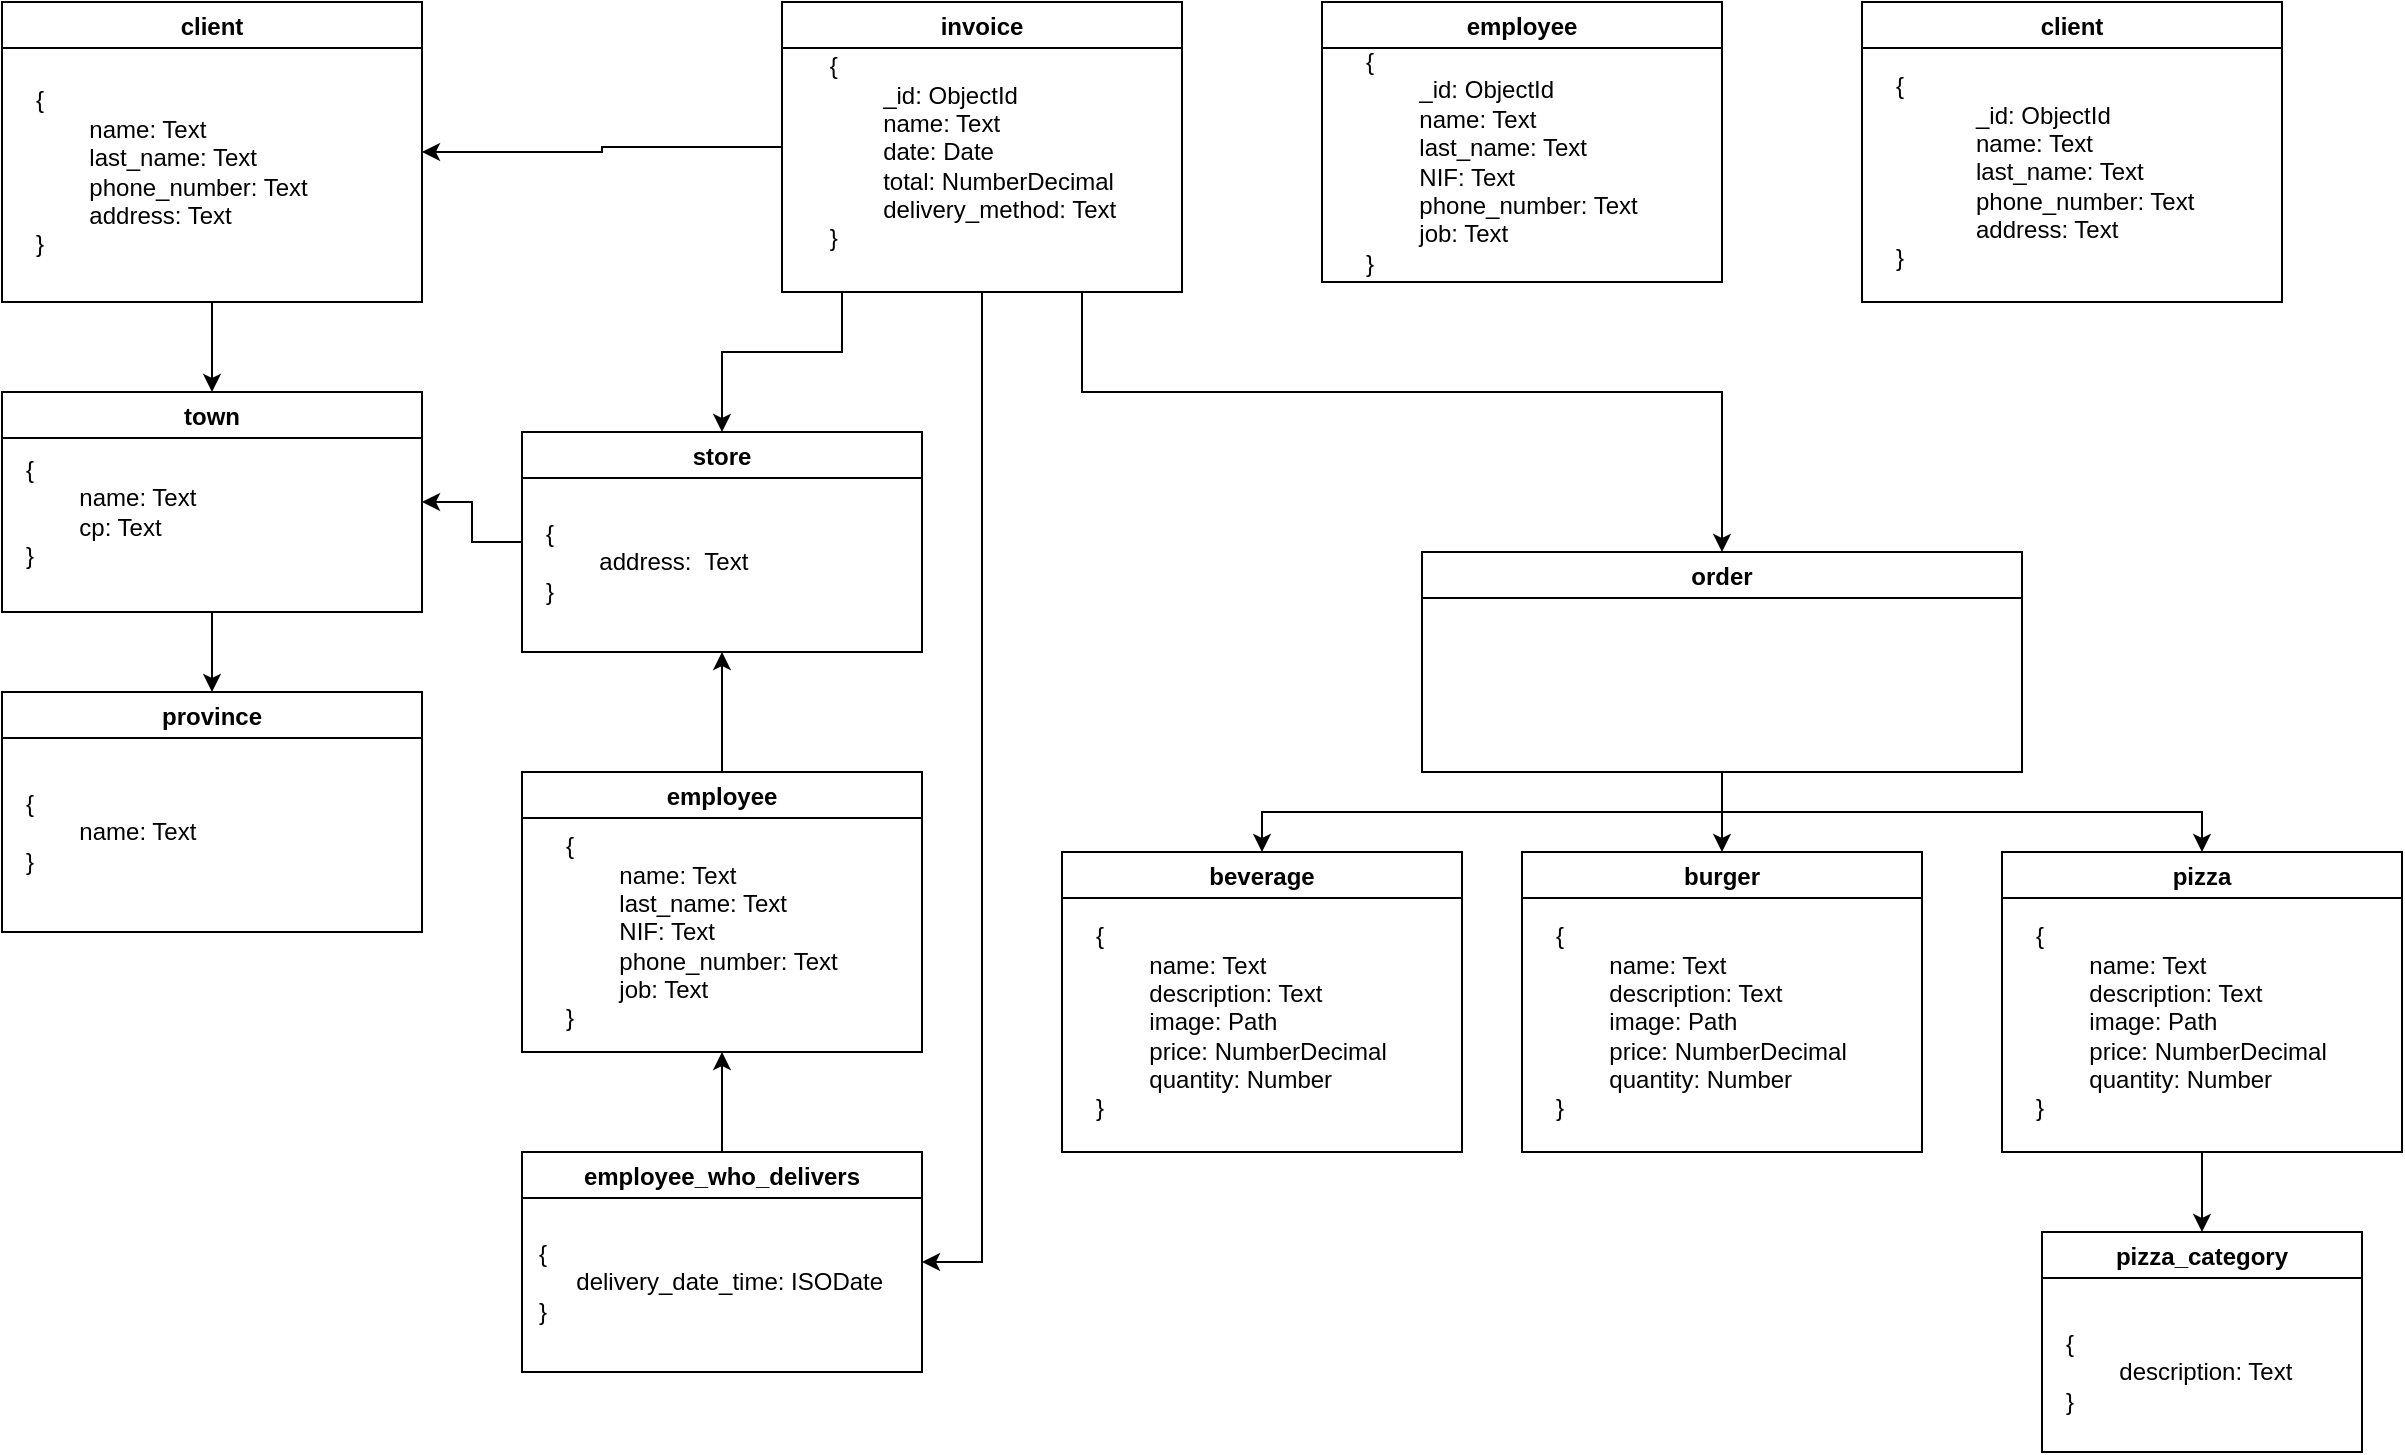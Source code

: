 <mxfile version="19.0.3" type="device"><diagram id="C5RBs43oDa-KdzZeNtuy" name="Page-1"><mxGraphModel dx="1354" dy="743" grid="1" gridSize="10" guides="1" tooltips="1" connect="1" arrows="1" fold="1" page="1" pageScale="1" pageWidth="1600" pageHeight="1200" math="0" shadow="0"><root><mxCell id="WIyWlLk6GJQsqaUBKTNV-0"/><mxCell id="WIyWlLk6GJQsqaUBKTNV-1" parent="WIyWlLk6GJQsqaUBKTNV-0"/><mxCell id="sqfOxnnOdMjknhBehZtX-23" style="edgeStyle=orthogonalEdgeStyle;rounded=0;orthogonalLoop=1;jettySize=auto;html=1;entryX=0.5;entryY=0;entryDx=0;entryDy=0;" parent="WIyWlLk6GJQsqaUBKTNV-1" source="o5_gNWRg41czJan4B2yj-2" target="sqfOxnnOdMjknhBehZtX-21" edge="1"><mxGeometry relative="1" as="geometry"><Array as="points"><mxPoint x="530" y="230"/><mxPoint x="470" y="230"/></Array></mxGeometry></mxCell><mxCell id="sqfOxnnOdMjknhBehZtX-25" style="edgeStyle=orthogonalEdgeStyle;rounded=0;orthogonalLoop=1;jettySize=auto;html=1;entryX=0.5;entryY=0;entryDx=0;entryDy=0;exitX=0.75;exitY=1;exitDx=0;exitDy=0;" parent="WIyWlLk6GJQsqaUBKTNV-1" source="o5_gNWRg41czJan4B2yj-2" target="PoZTR60HOkbxVuuCzcKy-11" edge="1"><mxGeometry relative="1" as="geometry"><Array as="points"><mxPoint x="650" y="250"/><mxPoint x="970" y="250"/></Array></mxGeometry></mxCell><mxCell id="sqfOxnnOdMjknhBehZtX-26" style="edgeStyle=orthogonalEdgeStyle;rounded=0;orthogonalLoop=1;jettySize=auto;html=1;" parent="WIyWlLk6GJQsqaUBKTNV-1" source="o5_gNWRg41czJan4B2yj-2" target="o5_gNWRg41czJan4B2yj-6" edge="1"><mxGeometry relative="1" as="geometry"><Array as="points"><mxPoint x="600" y="685"/></Array></mxGeometry></mxCell><mxCell id="mJ-gGtbz9-K5RmOBxNhC-6" style="edgeStyle=orthogonalEdgeStyle;rounded=0;orthogonalLoop=1;jettySize=auto;html=1;entryX=1;entryY=0.5;entryDx=0;entryDy=0;" parent="WIyWlLk6GJQsqaUBKTNV-1" source="o5_gNWRg41czJan4B2yj-2" target="o5_gNWRg41czJan4B2yj-3" edge="1"><mxGeometry relative="1" as="geometry"/></mxCell><mxCell id="o5_gNWRg41czJan4B2yj-2" value="invoice" style="swimlane;startSize=23;" parent="WIyWlLk6GJQsqaUBKTNV-1" vertex="1"><mxGeometry x="500" y="55" width="200" height="145" as="geometry"/></mxCell><mxCell id="o5_gNWRg41czJan4B2yj-8" value="&lt;div align=&quot;left&quot;&gt;{&lt;/div&gt;&lt;div align=&quot;left&quot;&gt;&lt;span style=&quot;white-space: pre;&quot;&gt;&#9;&lt;/span&gt;_id: ObjectId&lt;/div&gt;&lt;div align=&quot;left&quot;&gt;&lt;span style=&quot;white-space: pre;&quot;&gt;&#9;&lt;/span&gt;name: Text&lt;br&gt;&lt;/div&gt;&lt;div align=&quot;left&quot;&gt;&lt;span style=&quot;white-space: pre;&quot;&gt;&#9;&lt;/span&gt;date: Date&lt;/div&gt;&lt;div align=&quot;left&quot;&gt;&lt;span style=&quot;white-space: pre;&quot;&gt;&#9;total: NumberDecimal&lt;/span&gt;&lt;/div&gt;&lt;div align=&quot;left&quot;&gt;&lt;span style=&quot;white-space: pre;&quot;&gt;&#9;&lt;/span&gt;delivery_method: Text&lt;br&gt;&lt;/div&gt;&lt;div align=&quot;left&quot;&gt;}&lt;br&gt;&lt;/div&gt;" style="text;html=1;align=center;verticalAlign=middle;resizable=0;points=[];autosize=1;strokeColor=none;fillColor=none;" parent="o5_gNWRg41czJan4B2yj-2" vertex="1"><mxGeometry x="10" y="20" width="170" height="110" as="geometry"/></mxCell><mxCell id="sqfOxnnOdMjknhBehZtX-13" style="edgeStyle=orthogonalEdgeStyle;rounded=0;orthogonalLoop=1;jettySize=auto;html=1;entryX=0.5;entryY=0;entryDx=0;entryDy=0;" parent="WIyWlLk6GJQsqaUBKTNV-1" source="o5_gNWRg41czJan4B2yj-3" target="sqfOxnnOdMjknhBehZtX-14" edge="1"><mxGeometry relative="1" as="geometry"><mxPoint x="100" y="375" as="targetPoint"/></mxGeometry></mxCell><mxCell id="o5_gNWRg41czJan4B2yj-3" value="client" style="swimlane;" parent="WIyWlLk6GJQsqaUBKTNV-1" vertex="1"><mxGeometry x="110" y="55" width="210" height="150" as="geometry"/></mxCell><mxCell id="PoZTR60HOkbxVuuCzcKy-0" value="&lt;div&gt;{&lt;/div&gt;&lt;div&gt;&lt;span style=&quot;white-space: pre;&quot;&gt;&lt;span style=&quot;white-space: pre;&quot;&gt;&#9;&lt;/span&gt;name: Text&lt;/span&gt;&lt;/div&gt;&lt;div&gt;&lt;span style=&quot;white-space: pre;&quot;&gt;&lt;span style=&quot;white-space: pre;&quot;&gt;&#9;&lt;/span&gt;last_name: Text&lt;br&gt;&lt;/span&gt;&lt;/div&gt;&lt;div&gt;&lt;span style=&quot;white-space: pre;&quot;&gt;&#9;&lt;/span&gt;phone_number: Text&lt;/div&gt;&lt;div&gt;&lt;span style=&quot;white-space: pre;&quot;&gt;&#9;&lt;/span&gt;address: Text&lt;br&gt;&lt;/div&gt;&lt;div&gt;}&lt;br&gt;&lt;/div&gt;" style="text;html=1;align=left;verticalAlign=middle;resizable=0;points=[];autosize=1;strokeColor=none;fillColor=none;" parent="o5_gNWRg41czJan4B2yj-3" vertex="1"><mxGeometry x="15" y="40" width="150" height="90" as="geometry"/></mxCell><mxCell id="o5_gNWRg41czJan4B2yj-4" value="burger" style="swimlane;startSize=23;" parent="WIyWlLk6GJQsqaUBKTNV-1" vertex="1"><mxGeometry x="870" y="480" width="200" height="150" as="geometry"/></mxCell><mxCell id="PoZTR60HOkbxVuuCzcKy-4" value="&lt;div&gt;{&lt;/div&gt;&lt;div&gt;&lt;span style=&quot;white-space: pre;&quot;&gt;&lt;span style=&quot;white-space: pre;&quot;&gt;&#9;name&lt;/span&gt;&lt;/span&gt;: Text&lt;/div&gt;&lt;div&gt;&lt;span style=&quot;white-space: pre;&quot;&gt;&#9;description&lt;/span&gt;: Text&lt;/div&gt;&lt;div&gt;&lt;span style=&quot;white-space: pre;&quot;&gt;&#9;image&lt;/span&gt;: Path&lt;/div&gt;&lt;div&gt;&lt;span style=&quot;white-space: pre;&quot;&gt;&#9;&lt;/span&gt;price: NumberDecimal&lt;/div&gt;&lt;div&gt;&lt;span style=&quot;white-space: pre;&quot;&gt;&#9;&lt;/span&gt;quantity: Number&lt;br&gt;&lt;/div&gt;&lt;div&gt;}&lt;br&gt;&lt;/div&gt;" style="text;html=1;align=left;verticalAlign=middle;resizable=0;points=[];autosize=1;strokeColor=none;fillColor=none;" parent="o5_gNWRg41czJan4B2yj-4" vertex="1"><mxGeometry x="15" y="30" width="170" height="110" as="geometry"/></mxCell><mxCell id="hD5hWrOOeIvtHousda3K-3" style="edgeStyle=orthogonalEdgeStyle;rounded=0;orthogonalLoop=1;jettySize=auto;html=1;entryX=0.5;entryY=1;entryDx=0;entryDy=0;" parent="WIyWlLk6GJQsqaUBKTNV-1" source="o5_gNWRg41czJan4B2yj-6" target="hD5hWrOOeIvtHousda3K-0" edge="1"><mxGeometry relative="1" as="geometry"/></mxCell><mxCell id="o5_gNWRg41czJan4B2yj-6" value="employee_who_delivers" style="swimlane;" parent="WIyWlLk6GJQsqaUBKTNV-1" vertex="1"><mxGeometry x="370" y="630" width="200" height="110" as="geometry"/></mxCell><mxCell id="hD5hWrOOeIvtHousda3K-5" value="{&lt;br&gt;&lt;span style=&quot;white-space: pre;&quot;&gt;&#9;&lt;span style=&quot;white-space: pre;&quot;&gt;&#9;&lt;/span&gt;&lt;span style=&quot;white-space: pre;&quot;&gt;&#9;&lt;/span&gt;&lt;span style=&quot;white-space: pre;&quot;&gt;&#9;&lt;/span&gt;&lt;span style=&quot;white-space: pre;&quot;&gt;&#9;&lt;/span&gt;&lt;span style=&quot;white-space: pre;&quot;&gt;&#9;&lt;/span&gt;&lt;span style=&quot;white-space: pre;&quot;&gt;&#9;&lt;/span&gt;&lt;/span&gt;delivery_date_time: ISODate&lt;br&gt;}" style="text;html=1;align=center;verticalAlign=middle;resizable=0;points=[];autosize=1;strokeColor=none;fillColor=none;" parent="o5_gNWRg41czJan4B2yj-6" vertex="1"><mxGeometry x="-170" y="40" width="360" height="50" as="geometry"/></mxCell><mxCell id="sqfOxnnOdMjknhBehZtX-9" style="edgeStyle=orthogonalEdgeStyle;rounded=0;orthogonalLoop=1;jettySize=auto;html=1;" parent="WIyWlLk6GJQsqaUBKTNV-1" source="PoZTR60HOkbxVuuCzcKy-11" target="sqfOxnnOdMjknhBehZtX-0" edge="1"><mxGeometry relative="1" as="geometry"/></mxCell><mxCell id="sqfOxnnOdMjknhBehZtX-10" style="edgeStyle=orthogonalEdgeStyle;rounded=0;orthogonalLoop=1;jettySize=auto;html=1;" parent="WIyWlLk6GJQsqaUBKTNV-1" source="PoZTR60HOkbxVuuCzcKy-11" target="sqfOxnnOdMjknhBehZtX-2" edge="1"><mxGeometry relative="1" as="geometry"/></mxCell><mxCell id="PoZTR60HOkbxVuuCzcKy-11" value="order" style="swimlane;" parent="WIyWlLk6GJQsqaUBKTNV-1" vertex="1"><mxGeometry x="820" y="330" width="300" height="110" as="geometry"/></mxCell><mxCell id="PoZTR60HOkbxVuuCzcKy-12" value="" style="endArrow=classic;html=1;rounded=0;entryX=0.5;entryY=0;entryDx=0;entryDy=0;exitX=0.5;exitY=1;exitDx=0;exitDy=0;" parent="WIyWlLk6GJQsqaUBKTNV-1" source="PoZTR60HOkbxVuuCzcKy-11" target="o5_gNWRg41czJan4B2yj-4" edge="1"><mxGeometry width="50" height="50" relative="1" as="geometry"><mxPoint x="650" y="780" as="sourcePoint"/><mxPoint x="650" y="840" as="targetPoint"/></mxGeometry></mxCell><mxCell id="sqfOxnnOdMjknhBehZtX-16" style="edgeStyle=orthogonalEdgeStyle;rounded=0;orthogonalLoop=1;jettySize=auto;html=1;entryX=0.5;entryY=0;entryDx=0;entryDy=0;" parent="WIyWlLk6GJQsqaUBKTNV-1" source="sqfOxnnOdMjknhBehZtX-0" edge="1"><mxGeometry relative="1" as="geometry"><mxPoint x="1210" y="670" as="targetPoint"/></mxGeometry></mxCell><mxCell id="sqfOxnnOdMjknhBehZtX-0" value="pizza" style="swimlane;startSize=23;" parent="WIyWlLk6GJQsqaUBKTNV-1" vertex="1"><mxGeometry x="1110" y="480" width="200" height="150" as="geometry"/></mxCell><mxCell id="sqfOxnnOdMjknhBehZtX-1" value="&lt;div&gt;{&lt;/div&gt;&lt;div&gt;&lt;span style=&quot;white-space: pre;&quot;&gt;&lt;span style=&quot;white-space: pre;&quot;&gt;&#9;name&lt;/span&gt;&lt;/span&gt;: Text&lt;/div&gt;&lt;div&gt;&lt;span style=&quot;white-space: pre;&quot;&gt;&#9;description&lt;/span&gt;: Text&lt;/div&gt;&lt;div&gt;&lt;span style=&quot;white-space: pre;&quot;&gt;&#9;image&lt;/span&gt;: Path&lt;/div&gt;&lt;div&gt;&lt;span style=&quot;white-space: pre;&quot;&gt;&#9;&lt;/span&gt;price: NumberDecimal&lt;/div&gt;&lt;div&gt;&lt;span style=&quot;white-space: pre;&quot;&gt;&#9;&lt;/span&gt;quantity: Number&lt;br&gt;&lt;/div&gt;&lt;div&gt;}&lt;br&gt;&lt;/div&gt;" style="text;html=1;align=left;verticalAlign=middle;resizable=0;points=[];autosize=1;strokeColor=none;fillColor=none;" parent="sqfOxnnOdMjknhBehZtX-0" vertex="1"><mxGeometry x="15" y="30" width="170" height="110" as="geometry"/></mxCell><mxCell id="sqfOxnnOdMjknhBehZtX-2" value="beverage" style="swimlane;startSize=23;" parent="WIyWlLk6GJQsqaUBKTNV-1" vertex="1"><mxGeometry x="640" y="480" width="200" height="150" as="geometry"/></mxCell><mxCell id="sqfOxnnOdMjknhBehZtX-3" value="&lt;div&gt;{&lt;/div&gt;&lt;div&gt;&lt;span style=&quot;white-space: pre;&quot;&gt;&lt;span style=&quot;white-space: pre;&quot;&gt;&#9;name&lt;/span&gt;&lt;/span&gt;: Text&lt;/div&gt;&lt;div&gt;&lt;span style=&quot;white-space: pre;&quot;&gt;&#9;description&lt;/span&gt;: Text&lt;/div&gt;&lt;div&gt;&lt;span style=&quot;white-space: pre;&quot;&gt;&#9;image&lt;/span&gt;: Path&lt;/div&gt;&lt;div&gt;&lt;span style=&quot;white-space: pre;&quot;&gt;&#9;&lt;/span&gt;price: NumberDecimal&lt;/div&gt;&lt;div&gt;&lt;span style=&quot;white-space: pre;&quot;&gt;&#9;&lt;/span&gt;quantity: Number&lt;br&gt;&lt;/div&gt;&lt;div&gt;}&lt;br&gt;&lt;/div&gt;" style="text;html=1;align=left;verticalAlign=middle;resizable=0;points=[];autosize=1;strokeColor=none;fillColor=none;" parent="sqfOxnnOdMjknhBehZtX-2" vertex="1"><mxGeometry x="15" y="30" width="170" height="110" as="geometry"/></mxCell><mxCell id="sqfOxnnOdMjknhBehZtX-5" value="pizza_category" style="swimlane;" parent="WIyWlLk6GJQsqaUBKTNV-1" vertex="1"><mxGeometry x="1130" y="670" width="160" height="110" as="geometry"/></mxCell><mxCell id="sqfOxnnOdMjknhBehZtX-6" value="&lt;div&gt;{&lt;/div&gt;&lt;div&gt;&lt;span style=&quot;white-space: pre;&quot;&gt;&#9;description&lt;/span&gt;: Text&lt;/div&gt;&lt;div&gt;}&lt;br&gt;&lt;/div&gt;" style="text;html=1;align=left;verticalAlign=middle;resizable=0;points=[];autosize=1;strokeColor=none;fillColor=none;" parent="sqfOxnnOdMjknhBehZtX-5" vertex="1"><mxGeometry x="10" y="40" width="140" height="60" as="geometry"/></mxCell><mxCell id="sqfOxnnOdMjknhBehZtX-19" style="edgeStyle=orthogonalEdgeStyle;rounded=0;orthogonalLoop=1;jettySize=auto;html=1;entryX=0.5;entryY=0;entryDx=0;entryDy=0;" parent="WIyWlLk6GJQsqaUBKTNV-1" source="sqfOxnnOdMjknhBehZtX-14" target="sqfOxnnOdMjknhBehZtX-17" edge="1"><mxGeometry relative="1" as="geometry"/></mxCell><mxCell id="sqfOxnnOdMjknhBehZtX-14" value="town" style="swimlane;" parent="WIyWlLk6GJQsqaUBKTNV-1" vertex="1"><mxGeometry x="110" y="250" width="210" height="110" as="geometry"/></mxCell><mxCell id="sqfOxnnOdMjknhBehZtX-15" value="&lt;div&gt;{&lt;/div&gt;&lt;div&gt;&lt;span style=&quot;white-space: pre;&quot;&gt;&#9;name: Text&lt;/span&gt;&lt;/div&gt;&lt;div&gt;&lt;span style=&quot;white-space: pre;&quot;&gt;&lt;span style=&quot;white-space: pre;&quot;&gt;&#9;&lt;/span&gt;cp: Text&lt;br&gt;&lt;/span&gt;&lt;/div&gt;&lt;div&gt;}&lt;br&gt;&lt;/div&gt;" style="text;html=1;align=left;verticalAlign=middle;resizable=0;points=[];autosize=1;strokeColor=none;fillColor=none;" parent="sqfOxnnOdMjknhBehZtX-14" vertex="1"><mxGeometry x="10" y="25" width="110" height="70" as="geometry"/></mxCell><mxCell id="sqfOxnnOdMjknhBehZtX-17" value="province" style="swimlane;" parent="WIyWlLk6GJQsqaUBKTNV-1" vertex="1"><mxGeometry x="110" y="400" width="210" height="120" as="geometry"/></mxCell><mxCell id="sqfOxnnOdMjknhBehZtX-18" value="&lt;div&gt;{&lt;/div&gt;&lt;div&gt;&lt;span style=&quot;white-space: pre;&quot;&gt;&#9;&lt;/span&gt;name: Text&lt;/div&gt;&lt;div&gt;}&lt;br&gt;&lt;/div&gt;" style="text;html=1;align=left;verticalAlign=middle;resizable=0;points=[];autosize=1;strokeColor=none;fillColor=none;" parent="sqfOxnnOdMjknhBehZtX-17" vertex="1"><mxGeometry x="10" y="40" width="110" height="60" as="geometry"/></mxCell><mxCell id="sqfOxnnOdMjknhBehZtX-24" style="edgeStyle=orthogonalEdgeStyle;rounded=0;orthogonalLoop=1;jettySize=auto;html=1;entryX=1;entryY=0.5;entryDx=0;entryDy=0;" parent="WIyWlLk6GJQsqaUBKTNV-1" source="sqfOxnnOdMjknhBehZtX-21" target="sqfOxnnOdMjknhBehZtX-14" edge="1"><mxGeometry relative="1" as="geometry"/></mxCell><mxCell id="sqfOxnnOdMjknhBehZtX-21" value="store" style="swimlane;" parent="WIyWlLk6GJQsqaUBKTNV-1" vertex="1"><mxGeometry x="370" y="270" width="200" height="110" as="geometry"/></mxCell><mxCell id="sqfOxnnOdMjknhBehZtX-22" value="&lt;div&gt;&lt;span style=&quot;white-space: pre;&quot;&gt;{&lt;/span&gt;&lt;/div&gt;&lt;div&gt;&lt;span style=&quot;white-space: pre;&quot;&gt;&#9;&lt;/span&gt;address:&amp;nbsp; Text&lt;/div&gt;&lt;div&gt;}&lt;br&gt;&lt;/div&gt;" style="text;html=1;align=left;verticalAlign=middle;resizable=0;points=[];autosize=1;strokeColor=none;fillColor=none;" parent="sqfOxnnOdMjknhBehZtX-21" vertex="1"><mxGeometry x="10" y="35" width="120" height="60" as="geometry"/></mxCell><mxCell id="hD5hWrOOeIvtHousda3K-4" style="edgeStyle=orthogonalEdgeStyle;rounded=0;orthogonalLoop=1;jettySize=auto;html=1;entryX=0.5;entryY=1;entryDx=0;entryDy=0;" parent="WIyWlLk6GJQsqaUBKTNV-1" source="hD5hWrOOeIvtHousda3K-0" target="sqfOxnnOdMjknhBehZtX-21" edge="1"><mxGeometry relative="1" as="geometry"/></mxCell><mxCell id="hD5hWrOOeIvtHousda3K-0" value="employee" style="swimlane;startSize=23;" parent="WIyWlLk6GJQsqaUBKTNV-1" vertex="1"><mxGeometry x="370" y="440" width="200" height="140" as="geometry"/></mxCell><mxCell id="hD5hWrOOeIvtHousda3K-1" value="&lt;div&gt;{&lt;/div&gt;&lt;div&gt;&lt;span style=&quot;white-space: pre;&quot;&gt;&#9;&lt;/span&gt;name: Text&lt;/div&gt;&lt;div&gt;&lt;span style=&quot;white-space: pre;&quot;&gt;&#9;&lt;/span&gt;last_name: Text&lt;br&gt;&lt;/div&gt;&lt;div&gt;&lt;span style=&quot;white-space: pre;&quot;&gt;&#9;&lt;/span&gt;NIF: Text&lt;/div&gt;&lt;div&gt;&lt;span style=&quot;white-space: pre;&quot;&gt;&#9;&lt;/span&gt;phone_number: Text&lt;br&gt;&lt;/div&gt;&lt;div&gt;&lt;span style=&quot;white-space: pre;&quot;&gt;&#9;&lt;/span&gt;job: Text&lt;br&gt;&lt;/div&gt;&lt;div&gt;}&lt;br&gt;&lt;/div&gt;" style="text;html=1;align=left;verticalAlign=middle;resizable=0;points=[];autosize=1;strokeColor=none;fillColor=none;" parent="hD5hWrOOeIvtHousda3K-0" vertex="1"><mxGeometry x="20" y="30" width="150" height="100" as="geometry"/></mxCell><mxCell id="mJ-gGtbz9-K5RmOBxNhC-2" value="client" style="swimlane;" parent="WIyWlLk6GJQsqaUBKTNV-1" vertex="1"><mxGeometry x="1040" y="55" width="210" height="150" as="geometry"/></mxCell><mxCell id="mJ-gGtbz9-K5RmOBxNhC-3" value="&lt;div&gt;{&lt;/div&gt;&lt;blockquote style=&quot;margin: 0 0 0 40px; border: none; padding: 0px;&quot;&gt;&lt;div&gt;_id: ObjectId&lt;/div&gt;&lt;div&gt;&lt;span style=&quot;&quot;&gt;name: Text&lt;/span&gt;&lt;/div&gt;&lt;div&gt;&lt;span style=&quot;&quot;&gt;last_name: Text&lt;/span&gt;&lt;/div&gt;&lt;div&gt;phone_number: Text&lt;/div&gt;&lt;div&gt;address: Text&lt;/div&gt;&lt;/blockquote&gt;&lt;div&gt;}&lt;br&gt;&lt;/div&gt;" style="text;html=1;align=left;verticalAlign=middle;resizable=0;points=[];autosize=1;strokeColor=none;fillColor=none;" parent="mJ-gGtbz9-K5RmOBxNhC-2" vertex="1"><mxGeometry x="15" y="35" width="160" height="100" as="geometry"/></mxCell><mxCell id="mJ-gGtbz9-K5RmOBxNhC-4" value="employee" style="swimlane;startSize=23;" parent="WIyWlLk6GJQsqaUBKTNV-1" vertex="1"><mxGeometry x="770" y="55" width="200" height="140" as="geometry"/></mxCell><mxCell id="mJ-gGtbz9-K5RmOBxNhC-5" value="&lt;div&gt;{&lt;/div&gt;&lt;div&gt;&lt;span style=&quot;white-space: pre;&quot;&gt;&#9;&lt;/span&gt;_id: ObjectId&lt;br&gt;&lt;/div&gt;&lt;div&gt;&lt;span style=&quot;white-space: pre;&quot;&gt;&#9;&lt;/span&gt;name: Text&lt;/div&gt;&lt;div&gt;&lt;span style=&quot;white-space: pre;&quot;&gt;&#9;&lt;/span&gt;last_name: Text&lt;br&gt;&lt;/div&gt;&lt;div&gt;&lt;span style=&quot;white-space: pre;&quot;&gt;&#9;&lt;/span&gt;NIF: Text&lt;/div&gt;&lt;div&gt;&lt;span style=&quot;white-space: pre;&quot;&gt;&#9;&lt;/span&gt;phone_number: Text&lt;br&gt;&lt;/div&gt;&lt;div&gt;&lt;span style=&quot;white-space: pre;&quot;&gt;&#9;&lt;/span&gt;job: Text&lt;br&gt;&lt;/div&gt;&lt;div&gt;}&lt;br&gt;&lt;/div&gt;" style="text;html=1;align=left;verticalAlign=middle;resizable=0;points=[];autosize=1;strokeColor=none;fillColor=none;" parent="mJ-gGtbz9-K5RmOBxNhC-4" vertex="1"><mxGeometry x="20" y="20" width="150" height="120" as="geometry"/></mxCell></root></mxGraphModel></diagram></mxfile>